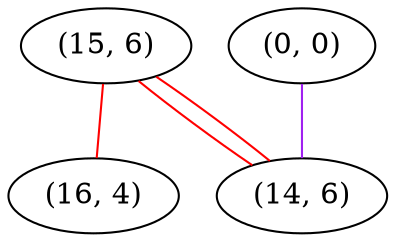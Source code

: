 graph "" {
"(15, 6)";
"(16, 4)";
"(0, 0)";
"(14, 6)";
"(15, 6)" -- "(16, 4)"  [color=red, key=0, weight=1];
"(15, 6)" -- "(14, 6)"  [color=red, key=0, weight=1];
"(15, 6)" -- "(14, 6)"  [color=red, key=1, weight=1];
"(0, 0)" -- "(14, 6)"  [color=purple, key=0, weight=4];
}
